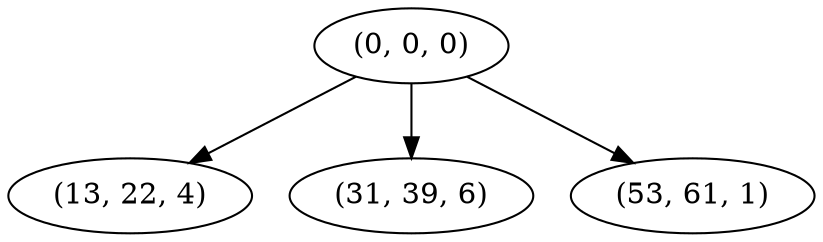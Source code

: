 digraph tree {
    "(0, 0, 0)";
    "(13, 22, 4)";
    "(31, 39, 6)";
    "(53, 61, 1)";
    "(0, 0, 0)" -> "(13, 22, 4)";
    "(0, 0, 0)" -> "(31, 39, 6)";
    "(0, 0, 0)" -> "(53, 61, 1)";
}
